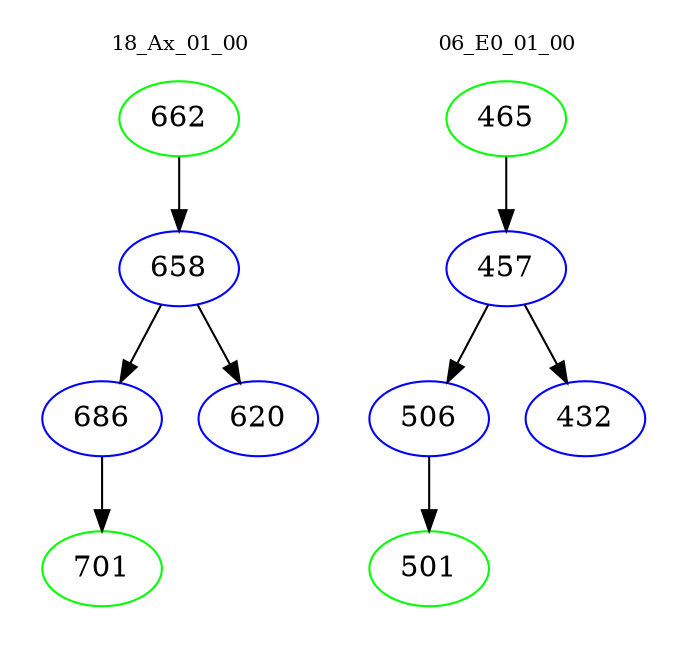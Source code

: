 digraph{
subgraph cluster_0 {
color = white
label = "18_Ax_01_00";
fontsize=10;
T0_662 [label="662", color="green"]
T0_662 -> T0_658 [color="black"]
T0_658 [label="658", color="blue"]
T0_658 -> T0_686 [color="black"]
T0_686 [label="686", color="blue"]
T0_686 -> T0_701 [color="black"]
T0_701 [label="701", color="green"]
T0_658 -> T0_620 [color="black"]
T0_620 [label="620", color="blue"]
}
subgraph cluster_1 {
color = white
label = "06_E0_01_00";
fontsize=10;
T1_465 [label="465", color="green"]
T1_465 -> T1_457 [color="black"]
T1_457 [label="457", color="blue"]
T1_457 -> T1_506 [color="black"]
T1_506 [label="506", color="blue"]
T1_506 -> T1_501 [color="black"]
T1_501 [label="501", color="green"]
T1_457 -> T1_432 [color="black"]
T1_432 [label="432", color="blue"]
}
}
